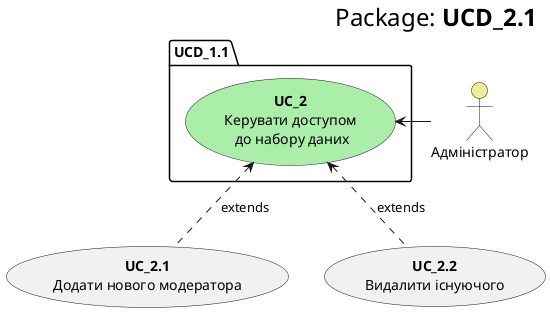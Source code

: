 @startuml
    right header
        <font size=24 color=black>Package:<b> UCD_2.1
    end header

    package UCD_1.1 {
        usecase "<b>UC_2</b>\nКерувати доступом\n до набору даних" as UC_2 #aaeeaa
    }
    
    actor "Адміністратор" as Admin #eeee99
    Admin -l-> UC_2
    
    usecase "<b>UC_2.1</b>\nДодати нового модератора" as UC_2.1
    usecase "<b>UC_2.2</b>\nВидалити існуючого" as UC_2.2
    
    UC_2.1 .u.> UC_2: extends
    UC_2.2 .u.> UC_2: extends
    
@enduml
